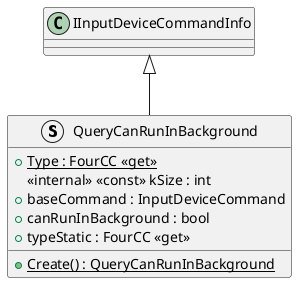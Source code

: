 @startuml
struct QueryCanRunInBackground {
    + {static} Type : FourCC <<get>>
    <<internal>> <<const>> kSize : int
    + baseCommand : InputDeviceCommand
    + canRunInBackground : bool
    + typeStatic : FourCC <<get>>
    + {static} Create() : QueryCanRunInBackground
}
IInputDeviceCommandInfo <|-- QueryCanRunInBackground
@enduml
